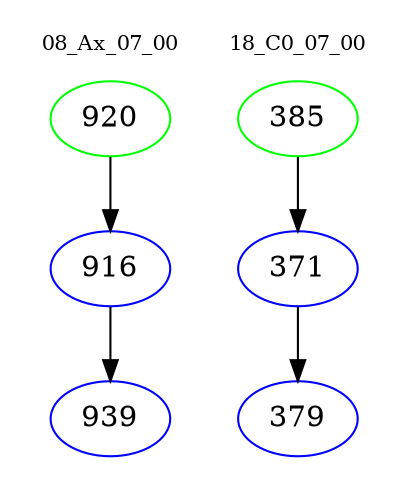 digraph{
subgraph cluster_0 {
color = white
label = "08_Ax_07_00";
fontsize=10;
T0_920 [label="920", color="green"]
T0_920 -> T0_916 [color="black"]
T0_916 [label="916", color="blue"]
T0_916 -> T0_939 [color="black"]
T0_939 [label="939", color="blue"]
}
subgraph cluster_1 {
color = white
label = "18_C0_07_00";
fontsize=10;
T1_385 [label="385", color="green"]
T1_385 -> T1_371 [color="black"]
T1_371 [label="371", color="blue"]
T1_371 -> T1_379 [color="black"]
T1_379 [label="379", color="blue"]
}
}
